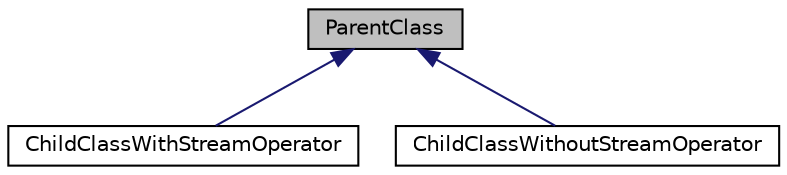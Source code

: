 digraph "ParentClass"
{
 // LATEX_PDF_SIZE
  edge [fontname="Helvetica",fontsize="10",labelfontname="Helvetica",labelfontsize="10"];
  node [fontname="Helvetica",fontsize="10",shape=record];
  Node1 [label="ParentClass",height=0.2,width=0.4,color="black", fillcolor="grey75", style="filled", fontcolor="black",tooltip=" "];
  Node1 -> Node2 [dir="back",color="midnightblue",fontsize="10",style="solid",fontname="Helvetica"];
  Node2 [label="ChildClassWithStreamOperator",height=0.2,width=0.4,color="black", fillcolor="white", style="filled",URL="$class_child_class_with_stream_operator.html",tooltip=" "];
  Node1 -> Node3 [dir="back",color="midnightblue",fontsize="10",style="solid",fontname="Helvetica"];
  Node3 [label="ChildClassWithoutStreamOperator",height=0.2,width=0.4,color="black", fillcolor="white", style="filled",URL="$class_child_class_without_stream_operator.html",tooltip=" "];
}
